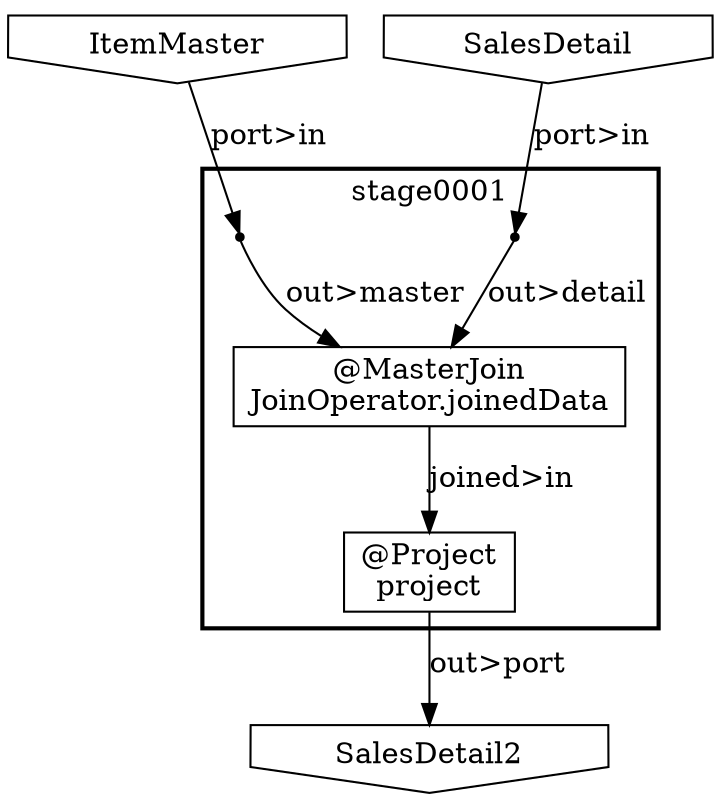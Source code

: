 digraph {
    "4ac883c3-90e5-4d12-9c24-f2be71c6895b" [shape=invhouse, label="SalesDetail2"];
    "3325fc94-1438-458d-8a36-495004842aab" [shape=invhouse, label="ItemMaster"];
    "e854c256-9408-42c4-b0a7-010445524e3a" [shape=invhouse, label="SalesDetail"];
    subgraph "cluster_4ff57ba5-176c-44e5-82aa-8255bea3a6c7" {
        label = "stage0001";
        style = bold;
        "602bd7e5-21cb-4d77-8eb6-4a6395f0170d" [shape=box, label="@MasterJoin\nJoinOperator.joinedData"];
        "402ba13c-8195-445f-9ff0-36688e248c67" [shape=box, label="@Project\nproject"];
        "d91cd94f-b842-43ce-a29b-506d6414870b" [shape=point];
        "3cab72f7-c613-444a-b77f-1847fd556638" [shape=point];
    }
    "d91cd94f-b842-43ce-a29b-506d6414870b" -> "602bd7e5-21cb-4d77-8eb6-4a6395f0170d" [label="out>master"];
    "3cab72f7-c613-444a-b77f-1847fd556638" -> "602bd7e5-21cb-4d77-8eb6-4a6395f0170d" [label="out>detail"];
    "402ba13c-8195-445f-9ff0-36688e248c67" -> "4ac883c3-90e5-4d12-9c24-f2be71c6895b" [label="out>port"];
    "602bd7e5-21cb-4d77-8eb6-4a6395f0170d" -> "402ba13c-8195-445f-9ff0-36688e248c67" [label="joined>in"];
    "3325fc94-1438-458d-8a36-495004842aab" -> "d91cd94f-b842-43ce-a29b-506d6414870b" [label="port>in"];
    "e854c256-9408-42c4-b0a7-010445524e3a" -> "3cab72f7-c613-444a-b77f-1847fd556638" [label="port>in"];
}
